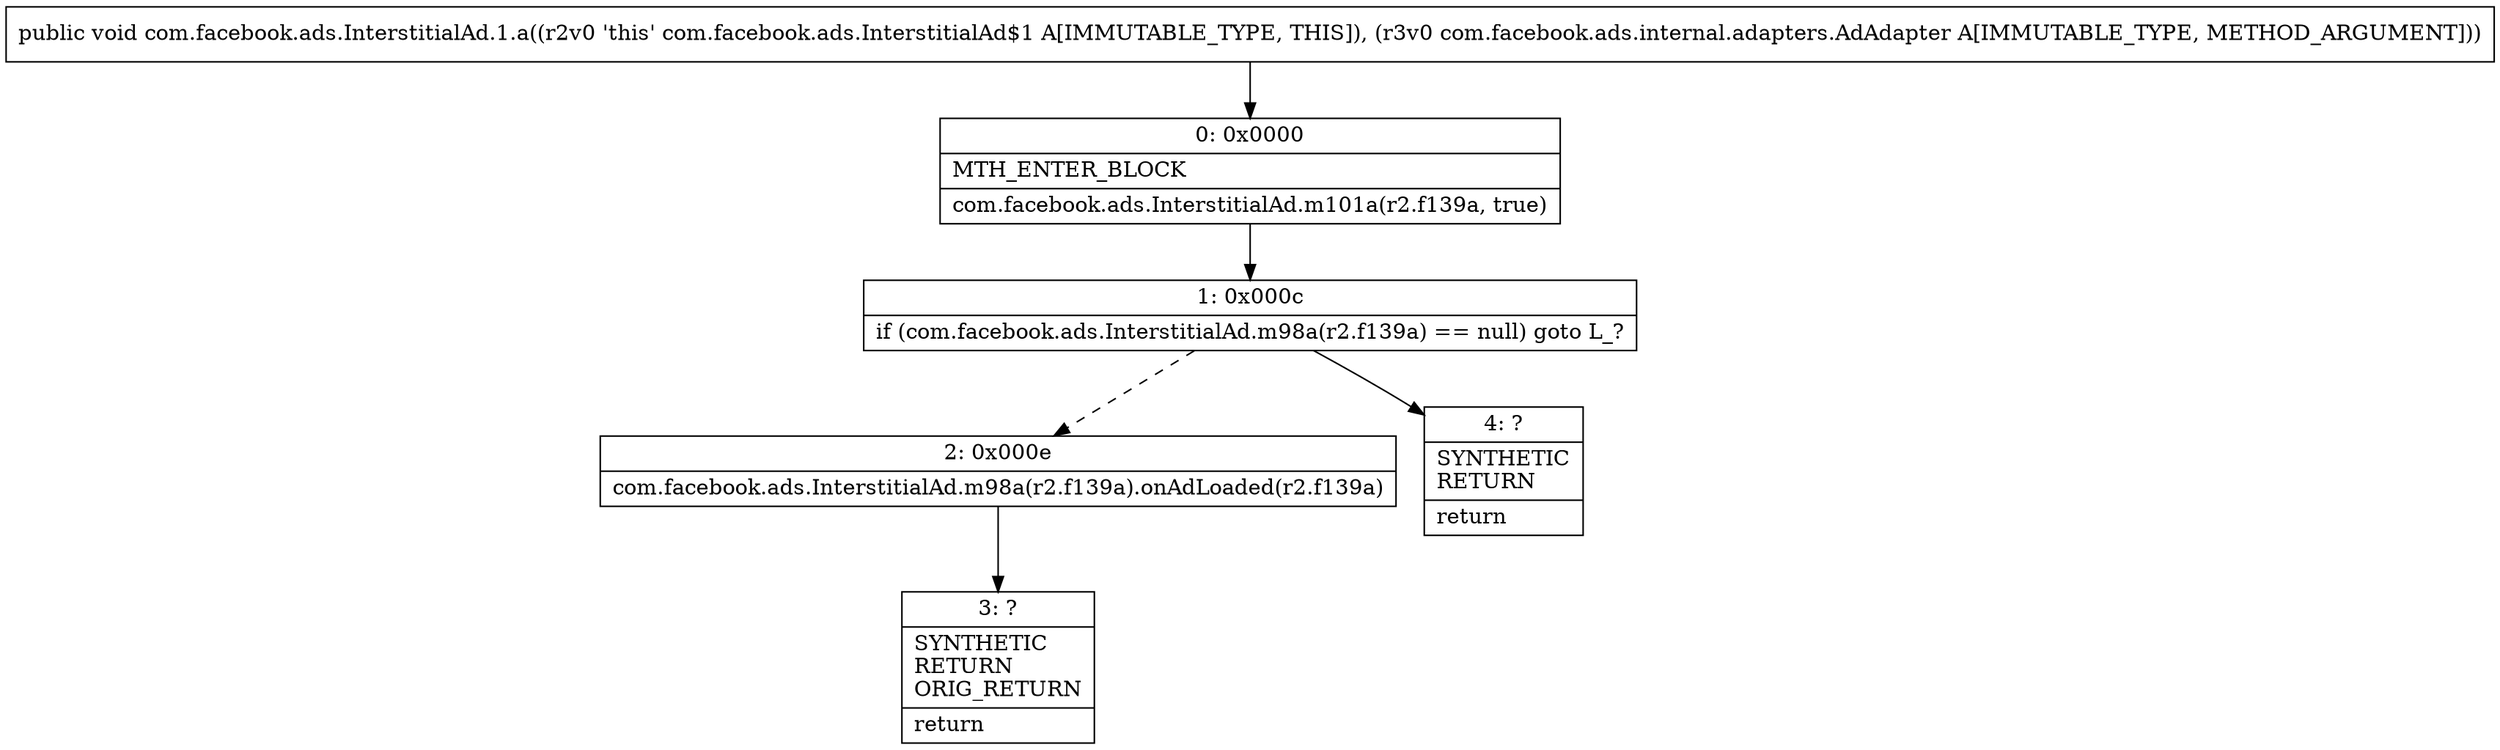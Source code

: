 digraph "CFG forcom.facebook.ads.InterstitialAd.1.a(Lcom\/facebook\/ads\/internal\/adapters\/AdAdapter;)V" {
Node_0 [shape=record,label="{0\:\ 0x0000|MTH_ENTER_BLOCK\l|com.facebook.ads.InterstitialAd.m101a(r2.f139a, true)\l}"];
Node_1 [shape=record,label="{1\:\ 0x000c|if (com.facebook.ads.InterstitialAd.m98a(r2.f139a) == null) goto L_?\l}"];
Node_2 [shape=record,label="{2\:\ 0x000e|com.facebook.ads.InterstitialAd.m98a(r2.f139a).onAdLoaded(r2.f139a)\l}"];
Node_3 [shape=record,label="{3\:\ ?|SYNTHETIC\lRETURN\lORIG_RETURN\l|return\l}"];
Node_4 [shape=record,label="{4\:\ ?|SYNTHETIC\lRETURN\l|return\l}"];
MethodNode[shape=record,label="{public void com.facebook.ads.InterstitialAd.1.a((r2v0 'this' com.facebook.ads.InterstitialAd$1 A[IMMUTABLE_TYPE, THIS]), (r3v0 com.facebook.ads.internal.adapters.AdAdapter A[IMMUTABLE_TYPE, METHOD_ARGUMENT])) }"];
MethodNode -> Node_0;
Node_0 -> Node_1;
Node_1 -> Node_2[style=dashed];
Node_1 -> Node_4;
Node_2 -> Node_3;
}


